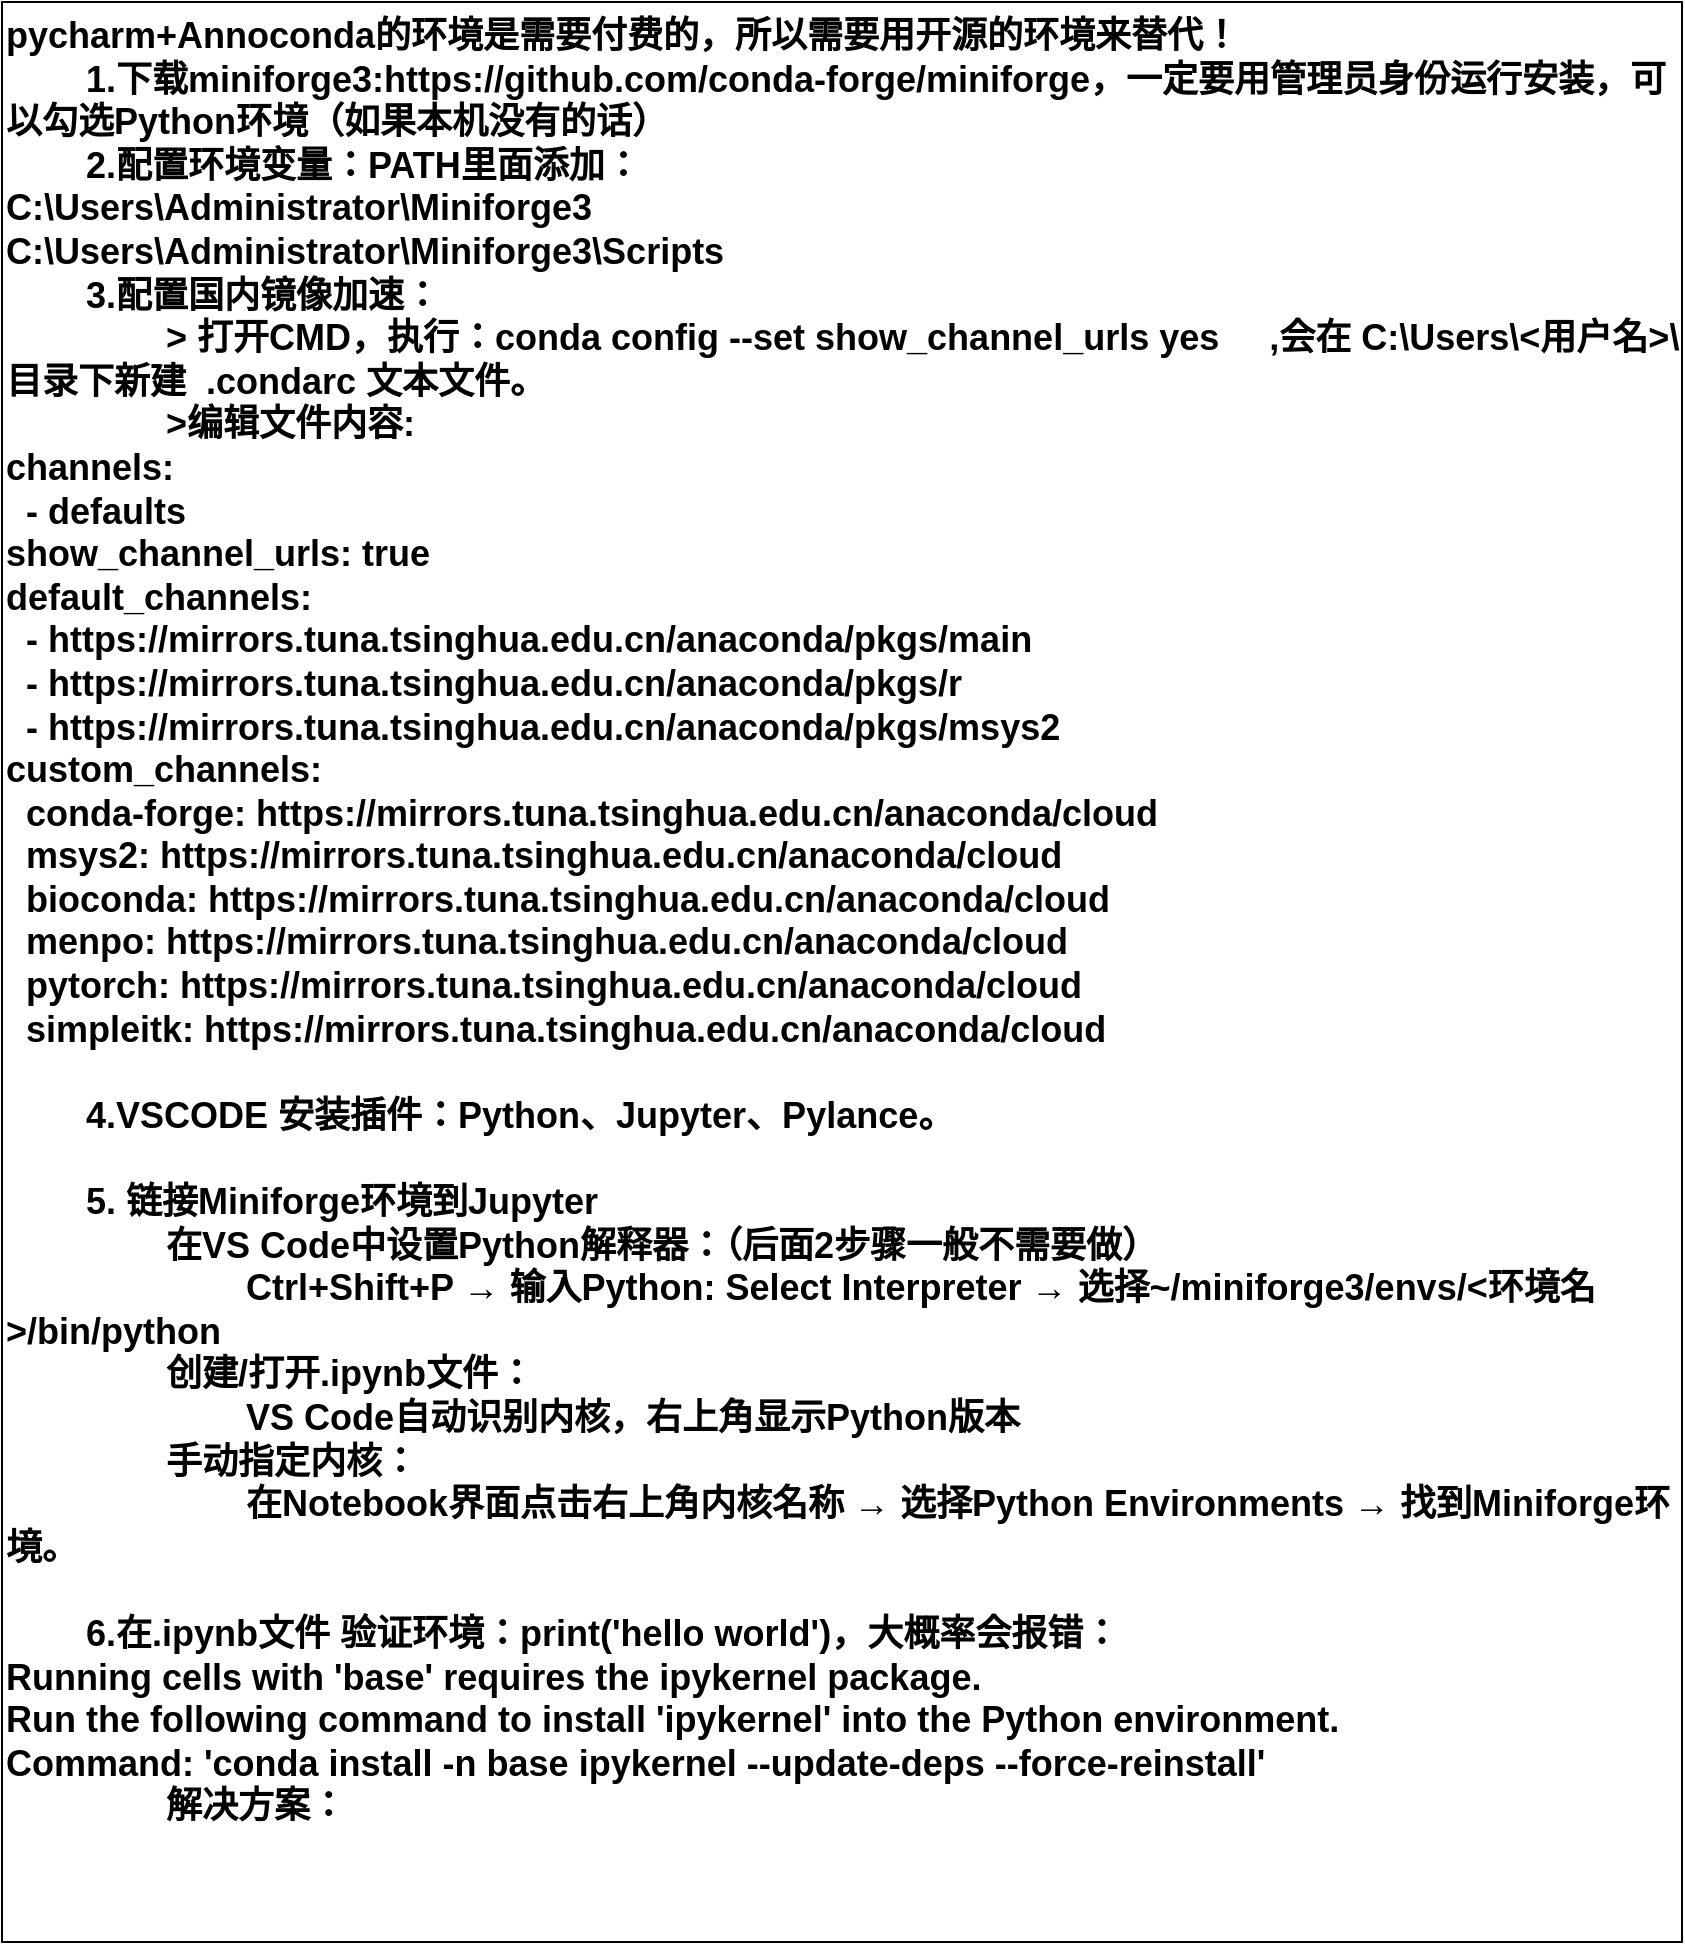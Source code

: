 <mxfile version="28.0.7">
  <diagram name="第 1 页" id="-z_h1L9Eok1Z4Fl1cJyK">
    <mxGraphModel dx="946" dy="623" grid="1" gridSize="10" guides="1" tooltips="1" connect="1" arrows="1" fold="1" page="1" pageScale="1" pageWidth="827" pageHeight="1169" math="0" shadow="0">
      <root>
        <mxCell id="0" />
        <mxCell id="1" parent="0" />
        <mxCell id="JKCHiYj2Trfzeixny6_3-1" value="pycharm+Annoconda的环境是需要付费的，所以需要用开源的环境来替代！&lt;div&gt;&lt;span style=&quot;white-space: pre;&quot;&gt;&#x9;&lt;/span&gt;1.下载&lt;span style=&quot;background-color: transparent; color: light-dark(rgb(0, 0, 0), rgb(255, 255, 255));&quot;&gt;miniforge3:&lt;/span&gt;&lt;span style=&quot;background-color: transparent; color: light-dark(rgb(0, 0, 0), rgb(255, 255, 255));&quot;&gt;https://github.com/conda-forge/miniforge，一定要用管理员身份运行安装，可以勾选Python环境（如果本机没有的话）&lt;/span&gt;&lt;/div&gt;&lt;div&gt;&lt;span style=&quot;background-color: transparent; color: light-dark(rgb(0, 0, 0), rgb(255, 255, 255));&quot;&gt;&lt;span style=&quot;white-space: pre;&quot;&gt;&#x9;&lt;/span&gt;2.配置环境变量：PATH里面添加：&lt;br&gt;&lt;/span&gt;&lt;/div&gt;&lt;div&gt;&lt;span style=&quot;background-color: transparent;&quot;&gt;&lt;div style=&quot;&quot;&gt;C:\Users\Administrator\Miniforge3&lt;/div&gt;&lt;div style=&quot;&quot;&gt;C:\Users\Administrator\Miniforge3\Scripts&lt;/div&gt;&lt;/span&gt;&lt;/div&gt;&lt;div&gt;&lt;span style=&quot;background-color: transparent; color: light-dark(rgb(0, 0, 0), rgb(255, 255, 255));&quot;&gt;&lt;span style=&quot;white-space: pre;&quot;&gt;&#x9;&lt;/span&gt;3.&lt;/span&gt;&lt;span style=&quot;background-color: transparent;&quot;&gt;配置国内镜像加速​：&lt;/span&gt;&lt;span style=&quot;background-color: transparent; color: light-dark(rgb(0, 0, 0), rgb(255, 255, 255));&quot;&gt;&lt;br&gt;&lt;/span&gt;&lt;/div&gt;&lt;div&gt;&lt;span style=&quot;background-color: transparent;&quot;&gt;&lt;span style=&quot;white-space: pre;&quot;&gt;&#x9;&lt;/span&gt;&lt;span style=&quot;white-space: pre;&quot;&gt;&#x9;&lt;/span&gt;&amp;gt; 打开CMD，执行：&lt;/span&gt;&lt;span style=&quot;background-color: transparent;&quot;&gt;conda config --set show_channel_urls yes&amp;nbsp; &amp;nbsp; &amp;nbsp;,会&lt;/span&gt;&lt;span style=&quot;background-color: transparent;&quot;&gt;在 C:\Users\&amp;lt;用户名&amp;gt;\ 目录下新建&amp;nbsp; .condarc 文本文件。&lt;/span&gt;&lt;span style=&quot;background-color: transparent;&quot;&gt;&lt;br&gt;&lt;/span&gt;&lt;/div&gt;&lt;div&gt;&lt;span style=&quot;background-color: transparent;&quot;&gt;&lt;span style=&quot;white-space: pre;&quot;&gt;&#x9;&lt;/span&gt;&lt;span style=&quot;white-space: pre;&quot;&gt;&#x9;&lt;/span&gt;&amp;gt;&lt;/span&gt;&lt;span style=&quot;background-color: transparent;&quot;&gt;编辑文件内容​:&lt;/span&gt;&lt;span style=&quot;background-color: transparent;&quot;&gt;&lt;br&gt;&lt;/span&gt;&lt;/div&gt;&lt;div&gt;&lt;span style=&quot;background-color: transparent;&quot;&gt;&lt;div&gt;channels:&lt;/div&gt;&lt;div&gt;&amp;nbsp; - defaults&lt;/div&gt;&lt;div&gt;show_channel_urls: true&lt;/div&gt;&lt;div&gt;default_channels:&lt;/div&gt;&lt;div&gt;&amp;nbsp; - https://mirrors.tuna.tsinghua.edu.cn/anaconda/pkgs/main&lt;/div&gt;&lt;div&gt;&amp;nbsp; - https://mirrors.tuna.tsinghua.edu.cn/anaconda/pkgs/r&lt;/div&gt;&lt;div&gt;&amp;nbsp; - https://mirrors.tuna.tsinghua.edu.cn/anaconda/pkgs/msys2&lt;/div&gt;&lt;div&gt;custom_channels:&lt;/div&gt;&lt;div&gt;&amp;nbsp; conda-forge: https://mirrors.tuna.tsinghua.edu.cn/anaconda/cloud&lt;/div&gt;&lt;div&gt;&amp;nbsp; msys2: https://mirrors.tuna.tsinghua.edu.cn/anaconda/cloud&lt;/div&gt;&lt;div&gt;&amp;nbsp; bioconda: https://mirrors.tuna.tsinghua.edu.cn/anaconda/cloud&lt;/div&gt;&lt;div&gt;&amp;nbsp; menpo: https://mirrors.tuna.tsinghua.edu.cn/anaconda/cloud&lt;/div&gt;&lt;div&gt;&amp;nbsp; pytorch: https://mirrors.tuna.tsinghua.edu.cn/anaconda/cloud&lt;/div&gt;&lt;div&gt;&amp;nbsp; simpleitk: https://mirrors.tuna.tsinghua.edu.cn/anaconda/cloud&lt;/div&gt;&lt;div&gt;&lt;span style=&quot;white-space: pre;&quot;&gt;&#x9;&lt;/span&gt;&lt;br&gt;&lt;/div&gt;&lt;div&gt;&lt;span style=&quot;white-space: pre;&quot;&gt;&#x9;&lt;/span&gt;4.VSCODE 安装插件：Python、Jupyter、Pylance。&lt;/div&gt;&lt;div&gt;&lt;br&gt;&lt;/div&gt;&lt;div&gt;&lt;span style=&quot;white-space: pre;&quot;&gt;&#x9;&lt;/span&gt;5&lt;span style=&quot;background-color: transparent;&quot;&gt;. 链接Miniforge环境到Jupyter​​&lt;br&gt;​​&lt;span style=&quot;white-space: pre;&quot;&gt;&#x9;&lt;/span&gt;&lt;span style=&quot;white-space: pre;&quot;&gt;&#x9;&lt;/span&gt;在VS Code中设置Python解释器​​：（后面2步骤一般不需要做）&lt;br&gt;&lt;span style=&quot;white-space: pre;&quot;&gt;&#x9;&lt;/span&gt;&lt;span style=&quot;white-space: pre;&quot;&gt;&#x9;&lt;/span&gt;&lt;span style=&quot;white-space: pre;&quot;&gt;&#x9;&lt;/span&gt;Ctrl+Shift+P → 输入Python: Select Interpreter → 选择~/miniforge3/envs/&amp;lt;环境名&amp;gt;/bin/python&lt;br&gt;​​&lt;span style=&quot;white-space: pre;&quot;&gt;&#x9;&lt;/span&gt;&lt;span style=&quot;white-space: pre;&quot;&gt;&#x9;&lt;/span&gt;创建/打开.ipynb文件​​：&lt;br&gt;&lt;span style=&quot;white-space: pre;&quot;&gt;&#x9;&lt;/span&gt;&lt;span style=&quot;white-space: pre;&quot;&gt;&#x9;&lt;span style=&quot;white-space: pre;&quot;&gt;&#x9;&lt;/span&gt;&lt;/span&gt;VS Code自动识别内核，右上角显示Python版本&lt;br&gt;​​&lt;span style=&quot;white-space: pre;&quot;&gt;&#x9;&lt;/span&gt;&lt;span style=&quot;white-space: pre;&quot;&gt;&#x9;&lt;/span&gt;手动指定内核​​：&lt;br&gt;&lt;span style=&quot;white-space: pre;&quot;&gt;&#x9;&lt;/span&gt;&lt;span style=&quot;white-space: pre;&quot;&gt;&#x9;&lt;/span&gt;&lt;span style=&quot;white-space: pre;&quot;&gt;&#x9;&lt;/span&gt;在Notebook界面点击右上角内核名称 → 选择Python Environments → 找到Miniforge环境。&lt;/span&gt;&lt;br&gt;&lt;/div&gt;&lt;div&gt;&lt;span style=&quot;background-color: transparent;&quot;&gt;&lt;br&gt;&lt;/span&gt;&lt;/div&gt;&lt;div&gt;&lt;span style=&quot;background-color: transparent;&quot;&gt;&lt;span style=&quot;white-space: pre;&quot;&gt;&#x9;&lt;/span&gt;6.在&lt;/span&gt;&lt;span style=&quot;background-color: transparent; color: light-dark(rgb(0, 0, 0), rgb(255, 255, 255));&quot;&gt;.ipynb文件​​ 验证环境：print(&#39;hello world&#39;)，大概率会报错：&lt;/span&gt;&lt;span style=&quot;background-color: transparent;&quot;&gt;&lt;br&gt;&lt;/span&gt;&lt;/div&gt;&lt;div&gt;&lt;span style=&quot;background-color: transparent;&quot;&gt;&lt;div style=&quot;&quot;&gt;Running cells with &#39;base&#39; requires the ipykernel package.&lt;/div&gt;&lt;div style=&quot;&quot;&gt;Run the following command to install &#39;ipykernel&#39; into the Python environment.&amp;nbsp;&lt;/div&gt;&lt;div style=&quot;&quot;&gt;Command: &#39;conda install -n base ipykernel --update-deps --force-reinstall&#39;&lt;/div&gt;&lt;div style=&quot;&quot;&gt;&lt;span style=&quot;white-space: pre;&quot;&gt;&#x9;&lt;/span&gt;&lt;span style=&quot;white-space: pre;&quot;&gt;&#x9;&lt;/span&gt;解决方案：&lt;br&gt;&lt;/div&gt;&lt;/span&gt;&lt;/div&gt;&lt;/span&gt;&lt;/div&gt;" style="rounded=0;whiteSpace=wrap;html=1;fontSize=18;fontStyle=1;align=left;verticalAlign=top;" parent="1" vertex="1">
          <mxGeometry x="30" y="140" width="840" height="970" as="geometry" />
        </mxCell>
      </root>
    </mxGraphModel>
  </diagram>
</mxfile>
